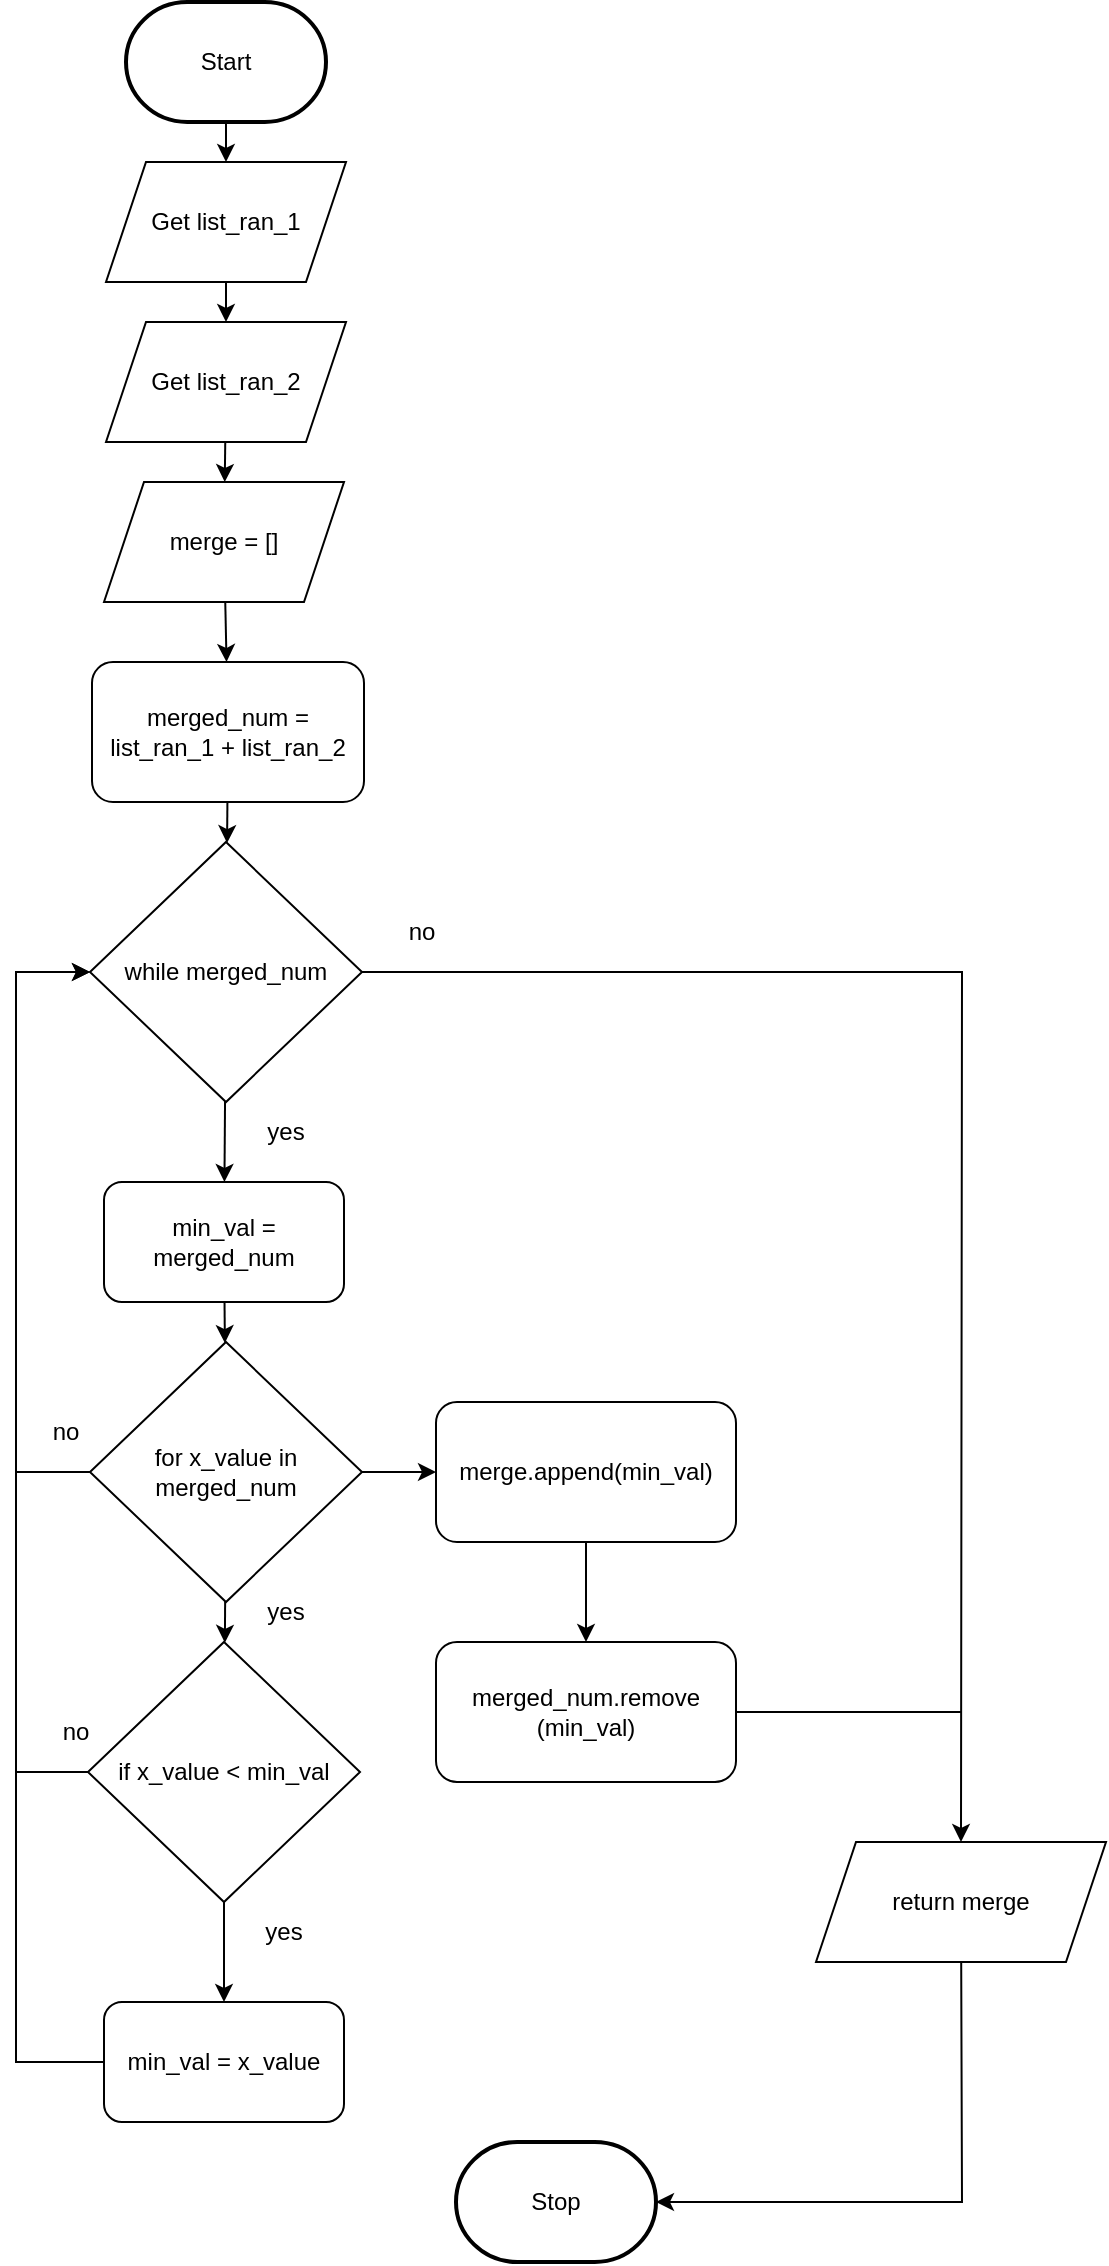 <mxfile>
    <diagram id="SI7tuCP2dQLLvXjDpIHG" name="Page-1">
        <mxGraphModel dx="1790" dy="2417" grid="1" gridSize="10" guides="1" tooltips="1" connect="1" arrows="1" fold="1" page="1" pageScale="1" pageWidth="827" pageHeight="1169" math="0" shadow="0">
            <root>
                <mxCell id="0"/>
                <mxCell id="1" parent="0"/>
                <mxCell id="276" style="edgeStyle=none;rounded=0;html=1;entryX=0.5;entryY=0;entryDx=0;entryDy=0;endArrow=classic;endFill=1;" parent="1" source="3" target="233" edge="1">
                    <mxGeometry relative="1" as="geometry"/>
                </mxCell>
                <mxCell id="3" value="Start" style="strokeWidth=2;html=1;shape=mxgraph.flowchart.terminator;whiteSpace=wrap;" parent="1" vertex="1">
                    <mxGeometry x="375" y="-1110" width="100" height="60" as="geometry"/>
                </mxCell>
                <mxCell id="10" value="Stop" style="strokeWidth=2;html=1;shape=mxgraph.flowchart.terminator;whiteSpace=wrap;rounded=1;" parent="1" vertex="1">
                    <mxGeometry x="540" y="-40" width="100" height="60" as="geometry"/>
                </mxCell>
                <mxCell id="287" value="" style="edgeStyle=none;html=1;" edge="1" parent="1" source="233" target="286">
                    <mxGeometry relative="1" as="geometry"/>
                </mxCell>
                <mxCell id="233" value="Get list_ran_1" style="shape=parallelogram;perimeter=parallelogramPerimeter;whiteSpace=wrap;html=1;fixedSize=1;" parent="1" vertex="1">
                    <mxGeometry x="365" y="-1030" width="120" height="60" as="geometry"/>
                </mxCell>
                <mxCell id="289" value="" style="edgeStyle=none;html=1;" edge="1" parent="1" source="286" target="288">
                    <mxGeometry relative="1" as="geometry"/>
                </mxCell>
                <mxCell id="286" value="Get list_ran_2" style="shape=parallelogram;perimeter=parallelogramPerimeter;whiteSpace=wrap;html=1;fixedSize=1;" vertex="1" parent="1">
                    <mxGeometry x="365" y="-950" width="120" height="60" as="geometry"/>
                </mxCell>
                <mxCell id="291" value="" style="edgeStyle=none;html=1;" edge="1" parent="1" source="288" target="290">
                    <mxGeometry relative="1" as="geometry"/>
                </mxCell>
                <mxCell id="288" value="merge = []" style="shape=parallelogram;perimeter=parallelogramPerimeter;whiteSpace=wrap;html=1;fixedSize=1;" vertex="1" parent="1">
                    <mxGeometry x="364" y="-870" width="120" height="60" as="geometry"/>
                </mxCell>
                <mxCell id="293" value="" style="edgeStyle=none;html=1;" edge="1" parent="1" source="290" target="292">
                    <mxGeometry relative="1" as="geometry"/>
                </mxCell>
                <mxCell id="290" value="merged_num = list_ran_1 + list_ran_2" style="rounded=1;whiteSpace=wrap;html=1;" vertex="1" parent="1">
                    <mxGeometry x="358" y="-780" width="136" height="70" as="geometry"/>
                </mxCell>
                <mxCell id="295" value="" style="edgeStyle=none;html=1;" edge="1" parent="1" source="292" target="294">
                    <mxGeometry relative="1" as="geometry"/>
                </mxCell>
                <mxCell id="307" style="edgeStyle=none;html=1;entryX=0.5;entryY=0;entryDx=0;entryDy=0;rounded=0;" edge="1" parent="1" source="292" target="306">
                    <mxGeometry relative="1" as="geometry">
                        <Array as="points">
                            <mxPoint x="793" y="-625"/>
                        </Array>
                    </mxGeometry>
                </mxCell>
                <mxCell id="292" value="while merged_num" style="rhombus;whiteSpace=wrap;html=1;" vertex="1" parent="1">
                    <mxGeometry x="357" y="-690" width="136" height="130" as="geometry"/>
                </mxCell>
                <mxCell id="297" value="" style="edgeStyle=none;html=1;" edge="1" parent="1" source="294" target="296">
                    <mxGeometry relative="1" as="geometry"/>
                </mxCell>
                <mxCell id="294" value="min_val = merged_num" style="rounded=1;whiteSpace=wrap;html=1;" vertex="1" parent="1">
                    <mxGeometry x="364" y="-520" width="120" height="60" as="geometry"/>
                </mxCell>
                <mxCell id="299" value="" style="edgeStyle=none;html=1;" edge="1" parent="1" source="296" target="298">
                    <mxGeometry relative="1" as="geometry"/>
                </mxCell>
                <mxCell id="312" style="edgeStyle=none;rounded=0;html=1;entryX=0;entryY=0.5;entryDx=0;entryDy=0;" edge="1" parent="1" source="296" target="300">
                    <mxGeometry relative="1" as="geometry"/>
                </mxCell>
                <mxCell id="322" style="edgeStyle=none;rounded=0;html=1;entryX=0;entryY=0.5;entryDx=0;entryDy=0;endArrow=classic;endFill=1;" edge="1" parent="1" source="296" target="292">
                    <mxGeometry relative="1" as="geometry">
                        <Array as="points">
                            <mxPoint x="320" y="-375"/>
                            <mxPoint x="320" y="-625"/>
                        </Array>
                    </mxGeometry>
                </mxCell>
                <mxCell id="296" value="for x_value in merged_num" style="rhombus;whiteSpace=wrap;html=1;" vertex="1" parent="1">
                    <mxGeometry x="357" y="-440" width="136" height="130" as="geometry"/>
                </mxCell>
                <mxCell id="311" value="" style="edgeStyle=none;rounded=0;html=1;" edge="1" parent="1" source="298" target="310">
                    <mxGeometry relative="1" as="geometry"/>
                </mxCell>
                <mxCell id="321" style="edgeStyle=none;rounded=0;html=1;endArrow=classic;endFill=1;entryX=0;entryY=0.5;entryDx=0;entryDy=0;" edge="1" parent="1" source="298" target="292">
                    <mxGeometry relative="1" as="geometry">
                        <mxPoint x="340" y="-600" as="targetPoint"/>
                        <Array as="points">
                            <mxPoint x="320" y="-225"/>
                            <mxPoint x="320" y="-625"/>
                        </Array>
                    </mxGeometry>
                </mxCell>
                <mxCell id="298" value="if x_value &amp;lt; min_val" style="rhombus;whiteSpace=wrap;html=1;" vertex="1" parent="1">
                    <mxGeometry x="356" y="-290" width="136" height="130" as="geometry"/>
                </mxCell>
                <mxCell id="303" value="" style="edgeStyle=none;html=1;" edge="1" parent="1" source="300" target="302">
                    <mxGeometry relative="1" as="geometry"/>
                </mxCell>
                <mxCell id="300" value="merge.append(min_val)" style="rounded=1;whiteSpace=wrap;html=1;" vertex="1" parent="1">
                    <mxGeometry x="530" y="-410" width="150" height="70" as="geometry"/>
                </mxCell>
                <mxCell id="316" style="edgeStyle=none;rounded=0;html=1;endArrow=none;endFill=0;" edge="1" parent="1" source="302">
                    <mxGeometry relative="1" as="geometry">
                        <mxPoint x="793" y="-255" as="targetPoint"/>
                    </mxGeometry>
                </mxCell>
                <mxCell id="302" value="merged_num.remove&lt;br&gt;(min_val)" style="rounded=1;whiteSpace=wrap;html=1;" vertex="1" parent="1">
                    <mxGeometry x="530" y="-290" width="150" height="70" as="geometry"/>
                </mxCell>
                <mxCell id="317" value="" style="edgeStyle=none;rounded=0;html=1;endArrow=classic;endFill=1;entryX=1;entryY=0.5;entryDx=0;entryDy=0;entryPerimeter=0;" edge="1" parent="1" source="306" target="10">
                    <mxGeometry relative="1" as="geometry">
                        <Array as="points">
                            <mxPoint x="793" y="-10"/>
                        </Array>
                    </mxGeometry>
                </mxCell>
                <mxCell id="306" value="&lt;font style=&quot;font-size: 12px&quot;&gt;return&amp;nbsp;&lt;/font&gt;&lt;span style=&quot;font-size: 12px&quot;&gt;merge&lt;/span&gt;" style="shape=parallelogram;perimeter=parallelogramPerimeter;whiteSpace=wrap;html=1;fixedSize=1;fontSize=8;" vertex="1" parent="1">
                    <mxGeometry x="720" y="-190" width="145" height="60" as="geometry"/>
                </mxCell>
                <mxCell id="329" style="edgeStyle=none;rounded=0;html=1;endArrow=none;endFill=0;" edge="1" parent="1">
                    <mxGeometry relative="1" as="geometry">
                        <mxPoint x="320" y="-230" as="targetPoint"/>
                        <mxPoint x="370" y="-80" as="sourcePoint"/>
                        <Array as="points">
                            <mxPoint x="320" y="-80"/>
                        </Array>
                    </mxGeometry>
                </mxCell>
                <mxCell id="310" value="min_val = x_value" style="rounded=1;whiteSpace=wrap;html=1;" vertex="1" parent="1">
                    <mxGeometry x="364" y="-110" width="120" height="60" as="geometry"/>
                </mxCell>
                <mxCell id="318" value="no" style="text;html=1;strokeColor=none;fillColor=none;align=center;verticalAlign=middle;whiteSpace=wrap;rounded=0;" vertex="1" parent="1">
                    <mxGeometry x="493" y="-660" width="60" height="30" as="geometry"/>
                </mxCell>
                <mxCell id="319" value="yes" style="text;html=1;strokeColor=none;fillColor=none;align=center;verticalAlign=middle;whiteSpace=wrap;rounded=0;" vertex="1" parent="1">
                    <mxGeometry x="424" y="-160" width="60" height="30" as="geometry"/>
                </mxCell>
                <mxCell id="320" value="no" style="text;html=1;strokeColor=none;fillColor=none;align=center;verticalAlign=middle;whiteSpace=wrap;rounded=0;" vertex="1" parent="1">
                    <mxGeometry x="320" y="-260" width="60" height="30" as="geometry"/>
                </mxCell>
                <mxCell id="326" value="yes" style="text;html=1;strokeColor=none;fillColor=none;align=center;verticalAlign=middle;whiteSpace=wrap;rounded=0;" vertex="1" parent="1">
                    <mxGeometry x="425" y="-320" width="60" height="30" as="geometry"/>
                </mxCell>
                <mxCell id="327" value="yes" style="text;html=1;strokeColor=none;fillColor=none;align=center;verticalAlign=middle;whiteSpace=wrap;rounded=0;" vertex="1" parent="1">
                    <mxGeometry x="425" y="-560" width="60" height="30" as="geometry"/>
                </mxCell>
                <mxCell id="328" value="no" style="text;html=1;strokeColor=none;fillColor=none;align=center;verticalAlign=middle;whiteSpace=wrap;rounded=0;" vertex="1" parent="1">
                    <mxGeometry x="315" y="-410" width="60" height="30" as="geometry"/>
                </mxCell>
            </root>
        </mxGraphModel>
    </diagram>
</mxfile>